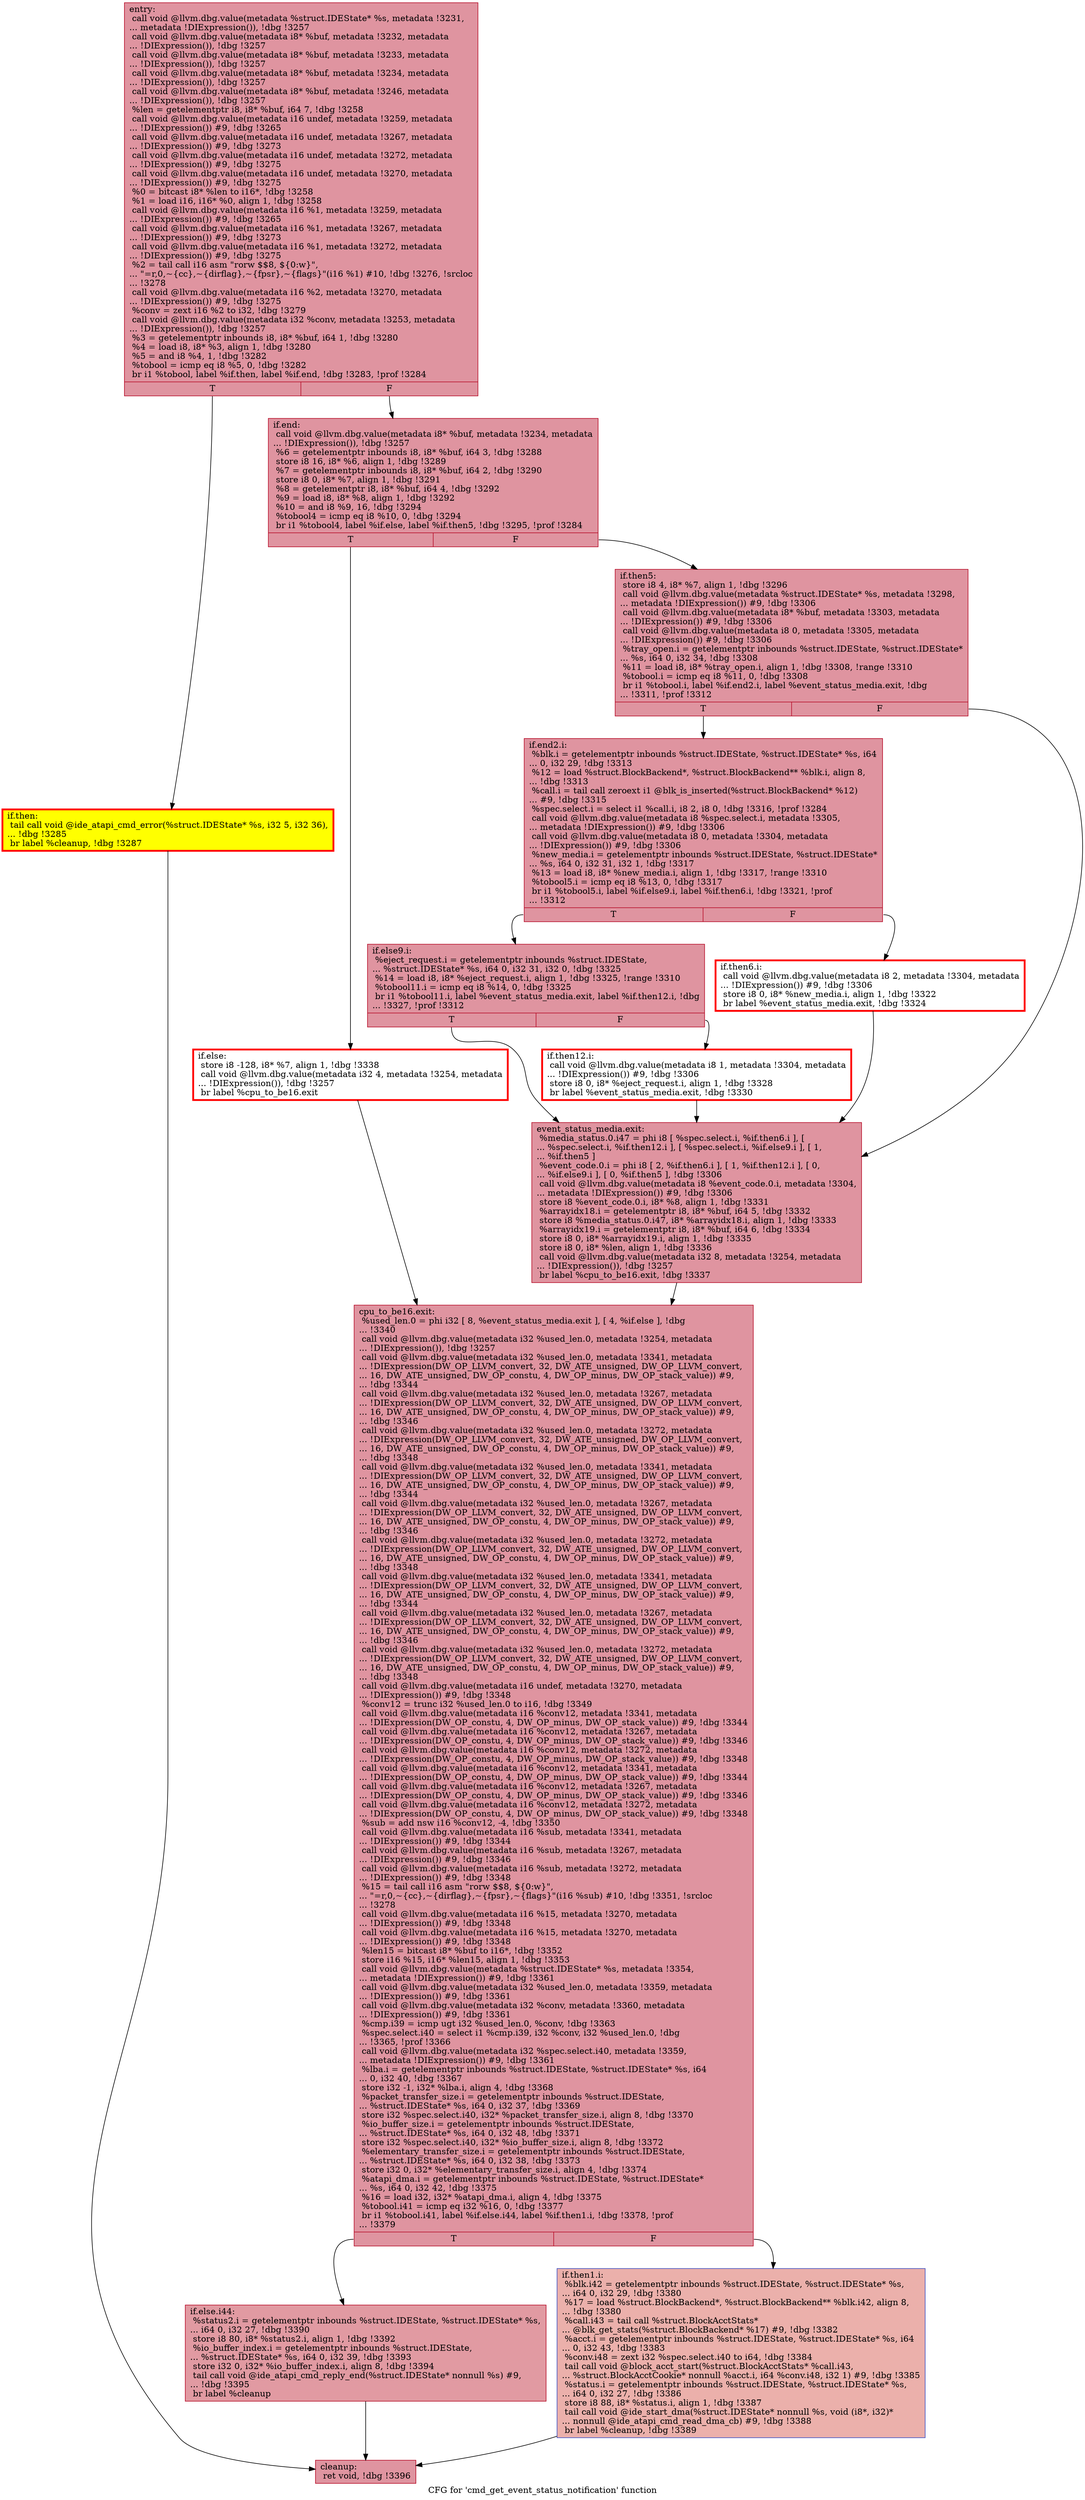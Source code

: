 digraph "CFG for 'cmd_get_event_status_notification' function" {
	label="CFG for 'cmd_get_event_status_notification' function";

	Node0x5591eccca370 [shape=record,color="#b70d28ff", style=filled, fillcolor="#b70d2870",label="{entry:\l  call void @llvm.dbg.value(metadata %struct.IDEState* %s, metadata !3231,\l... metadata !DIExpression()), !dbg !3257\l  call void @llvm.dbg.value(metadata i8* %buf, metadata !3232, metadata\l... !DIExpression()), !dbg !3257\l  call void @llvm.dbg.value(metadata i8* %buf, metadata !3233, metadata\l... !DIExpression()), !dbg !3257\l  call void @llvm.dbg.value(metadata i8* %buf, metadata !3234, metadata\l... !DIExpression()), !dbg !3257\l  call void @llvm.dbg.value(metadata i8* %buf, metadata !3246, metadata\l... !DIExpression()), !dbg !3257\l  %len = getelementptr i8, i8* %buf, i64 7, !dbg !3258\l  call void @llvm.dbg.value(metadata i16 undef, metadata !3259, metadata\l... !DIExpression()) #9, !dbg !3265\l  call void @llvm.dbg.value(metadata i16 undef, metadata !3267, metadata\l... !DIExpression()) #9, !dbg !3273\l  call void @llvm.dbg.value(metadata i16 undef, metadata !3272, metadata\l... !DIExpression()) #9, !dbg !3275\l  call void @llvm.dbg.value(metadata i16 undef, metadata !3270, metadata\l... !DIExpression()) #9, !dbg !3275\l  %0 = bitcast i8* %len to i16*, !dbg !3258\l  %1 = load i16, i16* %0, align 1, !dbg !3258\l  call void @llvm.dbg.value(metadata i16 %1, metadata !3259, metadata\l... !DIExpression()) #9, !dbg !3265\l  call void @llvm.dbg.value(metadata i16 %1, metadata !3267, metadata\l... !DIExpression()) #9, !dbg !3273\l  call void @llvm.dbg.value(metadata i16 %1, metadata !3272, metadata\l... !DIExpression()) #9, !dbg !3275\l  %2 = tail call i16 asm \"rorw $$8, $\{0:w\}\",\l... \"=r,0,~\{cc\},~\{dirflag\},~\{fpsr\},~\{flags\}\"(i16 %1) #10, !dbg !3276, !srcloc\l... !3278\l  call void @llvm.dbg.value(metadata i16 %2, metadata !3270, metadata\l... !DIExpression()) #9, !dbg !3275\l  %conv = zext i16 %2 to i32, !dbg !3279\l  call void @llvm.dbg.value(metadata i32 %conv, metadata !3253, metadata\l... !DIExpression()), !dbg !3257\l  %3 = getelementptr inbounds i8, i8* %buf, i64 1, !dbg !3280\l  %4 = load i8, i8* %3, align 1, !dbg !3280\l  %5 = and i8 %4, 1, !dbg !3282\l  %tobool = icmp eq i8 %5, 0, !dbg !3282\l  br i1 %tobool, label %if.then, label %if.end, !dbg !3283, !prof !3284\l|{<s0>T|<s1>F}}"];
	Node0x5591eccca370:s0 -> Node0x5591ec49d990;
	Node0x5591eccca370:s1 -> Node0x5591eccdb210;
	Node0x5591ec49d990 [shape=record,penwidth=3.0, style="filled", color="red", fillcolor="yellow",label="{if.then:                                          \l  tail call void @ide_atapi_cmd_error(%struct.IDEState* %s, i32 5, i32 36),\l... !dbg !3285\l  br label %cleanup, !dbg !3287\l}"];
	Node0x5591ec49d990 -> Node0x5591eccdb6f0;
	Node0x5591eccdb210 [shape=record,color="#b70d28ff", style=filled, fillcolor="#b70d2870",label="{if.end:                                           \l  call void @llvm.dbg.value(metadata i8* %buf, metadata !3234, metadata\l... !DIExpression()), !dbg !3257\l  %6 = getelementptr inbounds i8, i8* %buf, i64 3, !dbg !3288\l  store i8 16, i8* %6, align 1, !dbg !3289\l  %7 = getelementptr inbounds i8, i8* %buf, i64 2, !dbg !3290\l  store i8 0, i8* %7, align 1, !dbg !3291\l  %8 = getelementptr i8, i8* %buf, i64 4, !dbg !3292\l  %9 = load i8, i8* %8, align 1, !dbg !3292\l  %10 = and i8 %9, 16, !dbg !3294\l  %tobool4 = icmp eq i8 %10, 0, !dbg !3294\l  br i1 %tobool4, label %if.else, label %if.then5, !dbg !3295, !prof !3284\l|{<s0>T|<s1>F}}"];
	Node0x5591eccdb210:s0 -> Node0x5591eccdc290;
	Node0x5591eccdb210:s1 -> Node0x5591eccdc1b0;
	Node0x5591eccdc1b0 [shape=record,color="#b70d28ff", style=filled, fillcolor="#b70d2870",label="{if.then5:                                         \l  store i8 4, i8* %7, align 1, !dbg !3296\l  call void @llvm.dbg.value(metadata %struct.IDEState* %s, metadata !3298,\l... metadata !DIExpression()) #9, !dbg !3306\l  call void @llvm.dbg.value(metadata i8* %buf, metadata !3303, metadata\l... !DIExpression()) #9, !dbg !3306\l  call void @llvm.dbg.value(metadata i8 0, metadata !3305, metadata\l... !DIExpression()) #9, !dbg !3306\l  %tray_open.i = getelementptr inbounds %struct.IDEState, %struct.IDEState*\l... %s, i64 0, i32 34, !dbg !3308\l  %11 = load i8, i8* %tray_open.i, align 1, !dbg !3308, !range !3310\l  %tobool.i = icmp eq i8 %11, 0, !dbg !3308\l  br i1 %tobool.i, label %if.end2.i, label %event_status_media.exit, !dbg\l... !3311, !prof !3312\l|{<s0>T|<s1>F}}"];
	Node0x5591eccdc1b0:s0 -> Node0x5591ecbf7780;
	Node0x5591eccdc1b0:s1 -> Node0x5591ecc568e0;
	Node0x5591ecbf7780 [shape=record,color="#b70d28ff", style=filled, fillcolor="#b70d2870",label="{if.end2.i:                                        \l  %blk.i = getelementptr inbounds %struct.IDEState, %struct.IDEState* %s, i64\l... 0, i32 29, !dbg !3313\l  %12 = load %struct.BlockBackend*, %struct.BlockBackend** %blk.i, align 8,\l... !dbg !3313\l  %call.i = tail call zeroext i1 @blk_is_inserted(%struct.BlockBackend* %12)\l... #9, !dbg !3315\l  %spec.select.i = select i1 %call.i, i8 2, i8 0, !dbg !3316, !prof !3284\l  call void @llvm.dbg.value(metadata i8 %spec.select.i, metadata !3305,\l... metadata !DIExpression()) #9, !dbg !3306\l  call void @llvm.dbg.value(metadata i8 0, metadata !3304, metadata\l... !DIExpression()) #9, !dbg !3306\l  %new_media.i = getelementptr inbounds %struct.IDEState, %struct.IDEState*\l... %s, i64 0, i32 31, i32 1, !dbg !3317\l  %13 = load i8, i8* %new_media.i, align 1, !dbg !3317, !range !3310\l  %tobool5.i = icmp eq i8 %13, 0, !dbg !3317\l  br i1 %tobool5.i, label %if.else9.i, label %if.then6.i, !dbg !3321, !prof\l... !3312\l|{<s0>T|<s1>F}}"];
	Node0x5591ecbf7780:s0 -> Node0x5591eccd9420;
	Node0x5591ecbf7780:s1 -> Node0x5591ecc35c00;
	Node0x5591ecc35c00 [shape=record,penwidth=3.0, color="red",label="{if.then6.i:                                       \l  call void @llvm.dbg.value(metadata i8 2, metadata !3304, metadata\l... !DIExpression()) #9, !dbg !3306\l  store i8 0, i8* %new_media.i, align 1, !dbg !3322\l  br label %event_status_media.exit, !dbg !3324\l}"];
	Node0x5591ecc35c00 -> Node0x5591ecc568e0;
	Node0x5591eccd9420 [shape=record,color="#b70d28ff", style=filled, fillcolor="#b70d2870",label="{if.else9.i:                                       \l  %eject_request.i = getelementptr inbounds %struct.IDEState,\l... %struct.IDEState* %s, i64 0, i32 31, i32 0, !dbg !3325\l  %14 = load i8, i8* %eject_request.i, align 1, !dbg !3325, !range !3310\l  %tobool11.i = icmp eq i8 %14, 0, !dbg !3325\l  br i1 %tobool11.i, label %event_status_media.exit, label %if.then12.i, !dbg\l... !3327, !prof !3312\l|{<s0>T|<s1>F}}"];
	Node0x5591eccd9420:s0 -> Node0x5591ecc568e0;
	Node0x5591eccd9420:s1 -> Node0x5591ecc498b0;
	Node0x5591ecc498b0 [shape=record,penwidth=3.0, color="red",label="{if.then12.i:                                      \l  call void @llvm.dbg.value(metadata i8 1, metadata !3304, metadata\l... !DIExpression()) #9, !dbg !3306\l  store i8 0, i8* %eject_request.i, align 1, !dbg !3328\l  br label %event_status_media.exit, !dbg !3330\l}"];
	Node0x5591ecc498b0 -> Node0x5591ecc568e0;
	Node0x5591ecc568e0 [shape=record,color="#b70d28ff", style=filled, fillcolor="#b70d2870",label="{event_status_media.exit:                          \l  %media_status.0.i47 = phi i8 [ %spec.select.i, %if.then6.i ], [\l... %spec.select.i, %if.then12.i ], [ %spec.select.i, %if.else9.i ], [ 1,\l... %if.then5 ]\l  %event_code.0.i = phi i8 [ 2, %if.then6.i ], [ 1, %if.then12.i ], [ 0,\l... %if.else9.i ], [ 0, %if.then5 ], !dbg !3306\l  call void @llvm.dbg.value(metadata i8 %event_code.0.i, metadata !3304,\l... metadata !DIExpression()) #9, !dbg !3306\l  store i8 %event_code.0.i, i8* %8, align 1, !dbg !3331\l  %arrayidx18.i = getelementptr i8, i8* %buf, i64 5, !dbg !3332\l  store i8 %media_status.0.i47, i8* %arrayidx18.i, align 1, !dbg !3333\l  %arrayidx19.i = getelementptr i8, i8* %buf, i64 6, !dbg !3334\l  store i8 0, i8* %arrayidx19.i, align 1, !dbg !3335\l  store i8 0, i8* %len, align 1, !dbg !3336\l  call void @llvm.dbg.value(metadata i32 8, metadata !3254, metadata\l... !DIExpression()), !dbg !3257\l  br label %cpu_to_be16.exit, !dbg !3337\l}"];
	Node0x5591ecc568e0 -> Node0x5591ecca0630;
	Node0x5591eccdc290 [shape=record,penwidth=3.0, color="red",label="{if.else:                                          \l  store i8 -128, i8* %7, align 1, !dbg !3338\l  call void @llvm.dbg.value(metadata i32 4, metadata !3254, metadata\l... !DIExpression()), !dbg !3257\l  br label %cpu_to_be16.exit\l}"];
	Node0x5591eccdc290 -> Node0x5591ecca0630;
	Node0x5591ecca0630 [shape=record,color="#b70d28ff", style=filled, fillcolor="#b70d2870",label="{cpu_to_be16.exit:                                 \l  %used_len.0 = phi i32 [ 8, %event_status_media.exit ], [ 4, %if.else ], !dbg\l... !3340\l  call void @llvm.dbg.value(metadata i32 %used_len.0, metadata !3254, metadata\l... !DIExpression()), !dbg !3257\l  call void @llvm.dbg.value(metadata i32 %used_len.0, metadata !3341, metadata\l... !DIExpression(DW_OP_LLVM_convert, 32, DW_ATE_unsigned, DW_OP_LLVM_convert,\l... 16, DW_ATE_unsigned, DW_OP_constu, 4, DW_OP_minus, DW_OP_stack_value)) #9,\l... !dbg !3344\l  call void @llvm.dbg.value(metadata i32 %used_len.0, metadata !3267, metadata\l... !DIExpression(DW_OP_LLVM_convert, 32, DW_ATE_unsigned, DW_OP_LLVM_convert,\l... 16, DW_ATE_unsigned, DW_OP_constu, 4, DW_OP_minus, DW_OP_stack_value)) #9,\l... !dbg !3346\l  call void @llvm.dbg.value(metadata i32 %used_len.0, metadata !3272, metadata\l... !DIExpression(DW_OP_LLVM_convert, 32, DW_ATE_unsigned, DW_OP_LLVM_convert,\l... 16, DW_ATE_unsigned, DW_OP_constu, 4, DW_OP_minus, DW_OP_stack_value)) #9,\l... !dbg !3348\l  call void @llvm.dbg.value(metadata i32 %used_len.0, metadata !3341, metadata\l... !DIExpression(DW_OP_LLVM_convert, 32, DW_ATE_unsigned, DW_OP_LLVM_convert,\l... 16, DW_ATE_unsigned, DW_OP_constu, 4, DW_OP_minus, DW_OP_stack_value)) #9,\l... !dbg !3344\l  call void @llvm.dbg.value(metadata i32 %used_len.0, metadata !3267, metadata\l... !DIExpression(DW_OP_LLVM_convert, 32, DW_ATE_unsigned, DW_OP_LLVM_convert,\l... 16, DW_ATE_unsigned, DW_OP_constu, 4, DW_OP_minus, DW_OP_stack_value)) #9,\l... !dbg !3346\l  call void @llvm.dbg.value(metadata i32 %used_len.0, metadata !3272, metadata\l... !DIExpression(DW_OP_LLVM_convert, 32, DW_ATE_unsigned, DW_OP_LLVM_convert,\l... 16, DW_ATE_unsigned, DW_OP_constu, 4, DW_OP_minus, DW_OP_stack_value)) #9,\l... !dbg !3348\l  call void @llvm.dbg.value(metadata i32 %used_len.0, metadata !3341, metadata\l... !DIExpression(DW_OP_LLVM_convert, 32, DW_ATE_unsigned, DW_OP_LLVM_convert,\l... 16, DW_ATE_unsigned, DW_OP_constu, 4, DW_OP_minus, DW_OP_stack_value)) #9,\l... !dbg !3344\l  call void @llvm.dbg.value(metadata i32 %used_len.0, metadata !3267, metadata\l... !DIExpression(DW_OP_LLVM_convert, 32, DW_ATE_unsigned, DW_OP_LLVM_convert,\l... 16, DW_ATE_unsigned, DW_OP_constu, 4, DW_OP_minus, DW_OP_stack_value)) #9,\l... !dbg !3346\l  call void @llvm.dbg.value(metadata i32 %used_len.0, metadata !3272, metadata\l... !DIExpression(DW_OP_LLVM_convert, 32, DW_ATE_unsigned, DW_OP_LLVM_convert,\l... 16, DW_ATE_unsigned, DW_OP_constu, 4, DW_OP_minus, DW_OP_stack_value)) #9,\l... !dbg !3348\l  call void @llvm.dbg.value(metadata i16 undef, metadata !3270, metadata\l... !DIExpression()) #9, !dbg !3348\l  %conv12 = trunc i32 %used_len.0 to i16, !dbg !3349\l  call void @llvm.dbg.value(metadata i16 %conv12, metadata !3341, metadata\l... !DIExpression(DW_OP_constu, 4, DW_OP_minus, DW_OP_stack_value)) #9, !dbg !3344\l  call void @llvm.dbg.value(metadata i16 %conv12, metadata !3267, metadata\l... !DIExpression(DW_OP_constu, 4, DW_OP_minus, DW_OP_stack_value)) #9, !dbg !3346\l  call void @llvm.dbg.value(metadata i16 %conv12, metadata !3272, metadata\l... !DIExpression(DW_OP_constu, 4, DW_OP_minus, DW_OP_stack_value)) #9, !dbg !3348\l  call void @llvm.dbg.value(metadata i16 %conv12, metadata !3341, metadata\l... !DIExpression(DW_OP_constu, 4, DW_OP_minus, DW_OP_stack_value)) #9, !dbg !3344\l  call void @llvm.dbg.value(metadata i16 %conv12, metadata !3267, metadata\l... !DIExpression(DW_OP_constu, 4, DW_OP_minus, DW_OP_stack_value)) #9, !dbg !3346\l  call void @llvm.dbg.value(metadata i16 %conv12, metadata !3272, metadata\l... !DIExpression(DW_OP_constu, 4, DW_OP_minus, DW_OP_stack_value)) #9, !dbg !3348\l  %sub = add nsw i16 %conv12, -4, !dbg !3350\l  call void @llvm.dbg.value(metadata i16 %sub, metadata !3341, metadata\l... !DIExpression()) #9, !dbg !3344\l  call void @llvm.dbg.value(metadata i16 %sub, metadata !3267, metadata\l... !DIExpression()) #9, !dbg !3346\l  call void @llvm.dbg.value(metadata i16 %sub, metadata !3272, metadata\l... !DIExpression()) #9, !dbg !3348\l  %15 = tail call i16 asm \"rorw $$8, $\{0:w\}\",\l... \"=r,0,~\{cc\},~\{dirflag\},~\{fpsr\},~\{flags\}\"(i16 %sub) #10, !dbg !3351, !srcloc\l... !3278\l  call void @llvm.dbg.value(metadata i16 %15, metadata !3270, metadata\l... !DIExpression()) #9, !dbg !3348\l  call void @llvm.dbg.value(metadata i16 %15, metadata !3270, metadata\l... !DIExpression()) #9, !dbg !3348\l  %len15 = bitcast i8* %buf to i16*, !dbg !3352\l  store i16 %15, i16* %len15, align 1, !dbg !3353\l  call void @llvm.dbg.value(metadata %struct.IDEState* %s, metadata !3354,\l... metadata !DIExpression()) #9, !dbg !3361\l  call void @llvm.dbg.value(metadata i32 %used_len.0, metadata !3359, metadata\l... !DIExpression()) #9, !dbg !3361\l  call void @llvm.dbg.value(metadata i32 %conv, metadata !3360, metadata\l... !DIExpression()) #9, !dbg !3361\l  %cmp.i39 = icmp ugt i32 %used_len.0, %conv, !dbg !3363\l  %spec.select.i40 = select i1 %cmp.i39, i32 %conv, i32 %used_len.0, !dbg\l... !3365, !prof !3366\l  call void @llvm.dbg.value(metadata i32 %spec.select.i40, metadata !3359,\l... metadata !DIExpression()) #9, !dbg !3361\l  %lba.i = getelementptr inbounds %struct.IDEState, %struct.IDEState* %s, i64\l... 0, i32 40, !dbg !3367\l  store i32 -1, i32* %lba.i, align 4, !dbg !3368\l  %packet_transfer_size.i = getelementptr inbounds %struct.IDEState,\l... %struct.IDEState* %s, i64 0, i32 37, !dbg !3369\l  store i32 %spec.select.i40, i32* %packet_transfer_size.i, align 8, !dbg !3370\l  %io_buffer_size.i = getelementptr inbounds %struct.IDEState,\l... %struct.IDEState* %s, i64 0, i32 48, !dbg !3371\l  store i32 %spec.select.i40, i32* %io_buffer_size.i, align 8, !dbg !3372\l  %elementary_transfer_size.i = getelementptr inbounds %struct.IDEState,\l... %struct.IDEState* %s, i64 0, i32 38, !dbg !3373\l  store i32 0, i32* %elementary_transfer_size.i, align 4, !dbg !3374\l  %atapi_dma.i = getelementptr inbounds %struct.IDEState, %struct.IDEState*\l... %s, i64 0, i32 42, !dbg !3375\l  %16 = load i32, i32* %atapi_dma.i, align 4, !dbg !3375\l  %tobool.i41 = icmp eq i32 %16, 0, !dbg !3377\l  br i1 %tobool.i41, label %if.else.i44, label %if.then1.i, !dbg !3378, !prof\l... !3379\l|{<s0>T|<s1>F}}"];
	Node0x5591ecca0630:s0 -> Node0x5591ece55b10;
	Node0x5591ecca0630:s1 -> Node0x5591ecc927b0;
	Node0x5591ecc927b0 [shape=record,color="#3d50c3ff", style=filled, fillcolor="#d24b4070",label="{if.then1.i:                                       \l  %blk.i42 = getelementptr inbounds %struct.IDEState, %struct.IDEState* %s,\l... i64 0, i32 29, !dbg !3380\l  %17 = load %struct.BlockBackend*, %struct.BlockBackend** %blk.i42, align 8,\l... !dbg !3380\l  %call.i43 = tail call %struct.BlockAcctStats*\l... @blk_get_stats(%struct.BlockBackend* %17) #9, !dbg !3382\l  %acct.i = getelementptr inbounds %struct.IDEState, %struct.IDEState* %s, i64\l... 0, i32 43, !dbg !3383\l  %conv.i48 = zext i32 %spec.select.i40 to i64, !dbg !3384\l  tail call void @block_acct_start(%struct.BlockAcctStats* %call.i43,\l... %struct.BlockAcctCookie* nonnull %acct.i, i64 %conv.i48, i32 1) #9, !dbg !3385\l  %status.i = getelementptr inbounds %struct.IDEState, %struct.IDEState* %s,\l... i64 0, i32 27, !dbg !3386\l  store i8 88, i8* %status.i, align 1, !dbg !3387\l  tail call void @ide_start_dma(%struct.IDEState* nonnull %s, void (i8*, i32)*\l... nonnull @ide_atapi_cmd_read_dma_cb) #9, !dbg !3388\l  br label %cleanup, !dbg !3389\l}"];
	Node0x5591ecc927b0 -> Node0x5591eccdb6f0;
	Node0x5591ece55b10 [shape=record,color="#b70d28ff", style=filled, fillcolor="#bb1b2c70",label="{if.else.i44:                                      \l  %status2.i = getelementptr inbounds %struct.IDEState, %struct.IDEState* %s,\l... i64 0, i32 27, !dbg !3390\l  store i8 80, i8* %status2.i, align 1, !dbg !3392\l  %io_buffer_index.i = getelementptr inbounds %struct.IDEState,\l... %struct.IDEState* %s, i64 0, i32 39, !dbg !3393\l  store i32 0, i32* %io_buffer_index.i, align 8, !dbg !3394\l  tail call void @ide_atapi_cmd_reply_end(%struct.IDEState* nonnull %s) #9,\l... !dbg !3395\l  br label %cleanup\l}"];
	Node0x5591ece55b10 -> Node0x5591eccdb6f0;
	Node0x5591eccdb6f0 [shape=record,color="#b70d28ff", style=filled, fillcolor="#b70d2870",label="{cleanup:                                          \l  ret void, !dbg !3396\l}"];
}
